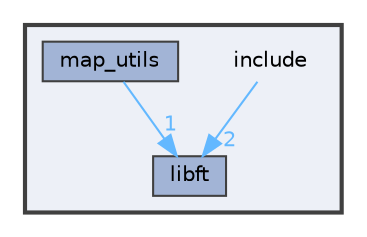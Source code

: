 digraph "/home/ssergiu/projects/cub3d/include"
{
 // LATEX_PDF_SIZE
  bgcolor="transparent";
  edge [fontname=Helvetica,fontsize=10,labelfontname=Helvetica,labelfontsize=10];
  node [fontname=Helvetica,fontsize=10,shape=box,height=0.2,width=0.4];
  compound=true
  subgraph clusterdir_d44c64559bbebec7f509842c48db8b23 {
    graph [ bgcolor="#edf0f7", pencolor="grey25", label="", fontname=Helvetica,fontsize=10 style="filled,bold", URL="dir_d44c64559bbebec7f509842c48db8b23.html",tooltip=""]
    dir_d44c64559bbebec7f509842c48db8b23 [shape=plaintext, label="include"];
  dir_3a910bd4b0538d5c76015cfe995c963e [label="libft", fillcolor="#a2b4d6", color="grey25", style="filled", URL="dir_3a910bd4b0538d5c76015cfe995c963e.html",tooltip=""];
  dir_f269c66669fef996263850e76b58ed8b [label="map_utils", fillcolor="#a2b4d6", color="grey25", style="filled", URL="dir_f269c66669fef996263850e76b58ed8b.html",tooltip=""];
  }
  dir_d44c64559bbebec7f509842c48db8b23->dir_3a910bd4b0538d5c76015cfe995c963e [headlabel="2", labeldistance=1.5 headhref="dir_000000_000001.html" color="steelblue1" fontcolor="steelblue1"];
  dir_f269c66669fef996263850e76b58ed8b->dir_3a910bd4b0538d5c76015cfe995c963e [headlabel="1", labeldistance=1.5 headhref="dir_000003_000001.html" color="steelblue1" fontcolor="steelblue1"];
}
